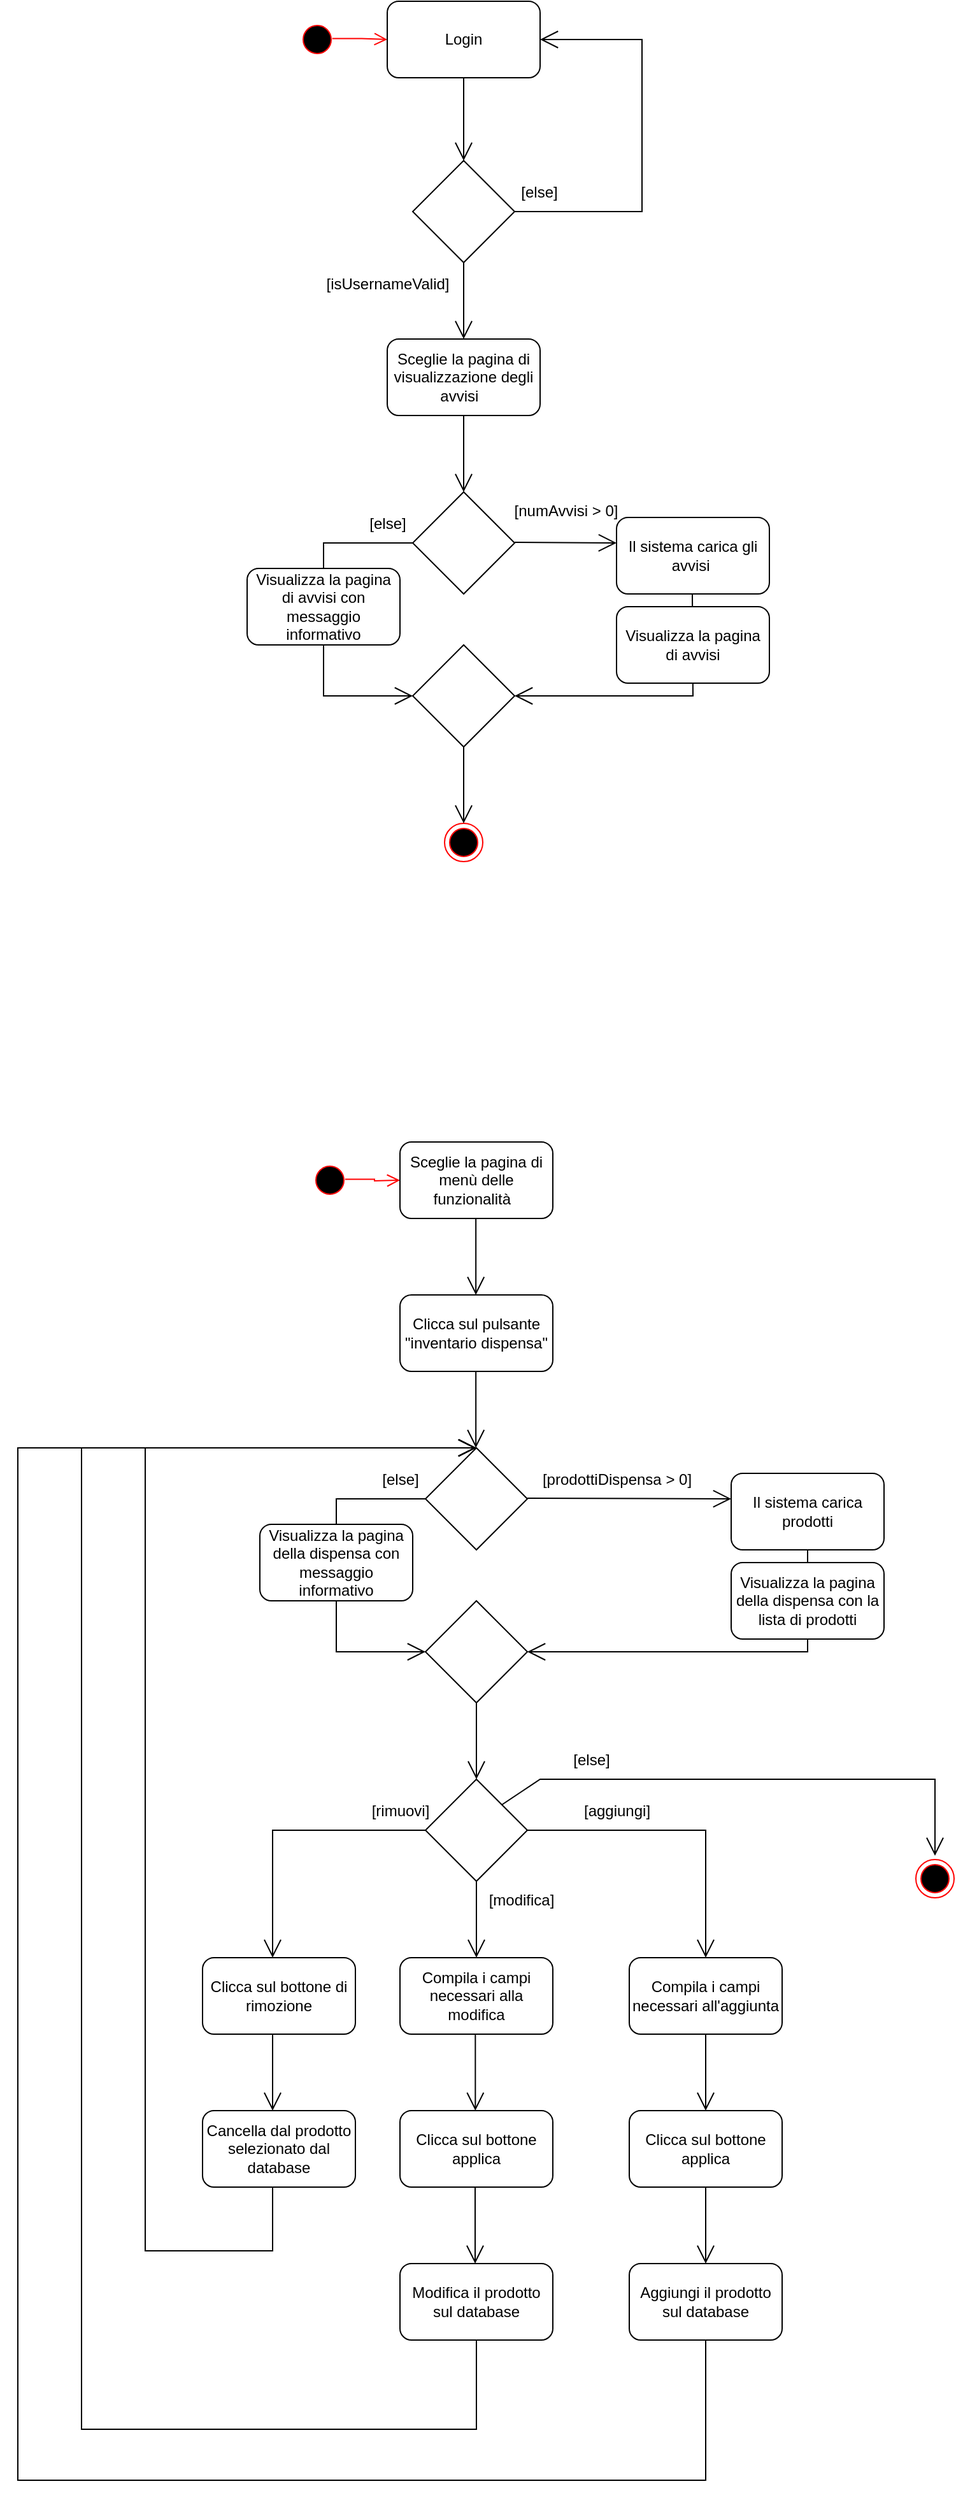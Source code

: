 <mxfile version="20.7.4" type="device"><diagram id="KA4t7eApknzeJlYTGvI5" name="Pagina-1"><mxGraphModel dx="1687" dy="901" grid="1" gridSize="10" guides="1" tooltips="1" connect="1" arrows="1" fold="1" page="1" pageScale="1" pageWidth="827" pageHeight="1169" math="0" shadow="0"><root><mxCell id="0"/><mxCell id="1" parent="0"/><mxCell id="3mDbjksVKFAa3O8sSJ0S-1" value="" style="ellipse;html=1;shape=startState;fillColor=#000000;strokeColor=#ff0000;" vertex="1" parent="1"><mxGeometry x="250" y="80" width="30" height="30" as="geometry"/></mxCell><mxCell id="3mDbjksVKFAa3O8sSJ0S-2" value="" style="edgeStyle=orthogonalEdgeStyle;html=1;verticalAlign=bottom;endArrow=open;endSize=8;strokeColor=#ff0000;rounded=0;entryX=0;entryY=0.5;entryDx=0;entryDy=0;exitX=0.895;exitY=0.477;exitDx=0;exitDy=0;exitPerimeter=0;" edge="1" source="3mDbjksVKFAa3O8sSJ0S-1" parent="1" target="3mDbjksVKFAa3O8sSJ0S-3"><mxGeometry relative="1" as="geometry"><mxPoint x="290" y="95" as="targetPoint"/></mxGeometry></mxCell><mxCell id="3mDbjksVKFAa3O8sSJ0S-3" value="Login" style="rounded=1;whiteSpace=wrap;html=1;" vertex="1" parent="1"><mxGeometry x="320" y="65" width="120" height="60" as="geometry"/></mxCell><mxCell id="3mDbjksVKFAa3O8sSJ0S-8" value="" style="endArrow=open;endFill=1;endSize=12;html=1;rounded=0;entryX=0.5;entryY=0;entryDx=0;entryDy=0;exitX=0.5;exitY=1;exitDx=0;exitDy=0;" edge="1" parent="1" source="3mDbjksVKFAa3O8sSJ0S-3" target="3mDbjksVKFAa3O8sSJ0S-9"><mxGeometry width="160" relative="1" as="geometry"><mxPoint x="330" y="90" as="sourcePoint"/><mxPoint x="380" y="230" as="targetPoint"/></mxGeometry></mxCell><mxCell id="3mDbjksVKFAa3O8sSJ0S-9" value="" style="rhombus;whiteSpace=wrap;html=1;" vertex="1" parent="1"><mxGeometry x="340" y="190" width="80" height="80" as="geometry"/></mxCell><mxCell id="3mDbjksVKFAa3O8sSJ0S-11" value="" style="endArrow=open;endFill=1;endSize=12;html=1;rounded=0;exitX=0.5;exitY=1;exitDx=0;exitDy=0;" edge="1" parent="1" source="3mDbjksVKFAa3O8sSJ0S-9"><mxGeometry x="1" y="-104" width="160" relative="1" as="geometry"><mxPoint x="379.5" y="300" as="sourcePoint"/><mxPoint x="380" y="330" as="targetPoint"/><mxPoint x="74" y="100" as="offset"/></mxGeometry></mxCell><mxCell id="3mDbjksVKFAa3O8sSJ0S-12" value="" style="endArrow=open;endFill=1;endSize=12;html=1;rounded=0;exitX=1;exitY=0.5;exitDx=0;exitDy=0;entryX=1;entryY=0.5;entryDx=0;entryDy=0;" edge="1" parent="1" source="3mDbjksVKFAa3O8sSJ0S-9" target="3mDbjksVKFAa3O8sSJ0S-3"><mxGeometry x="1" y="-104" width="160" relative="1" as="geometry"><mxPoint x="480" y="240" as="sourcePoint"/><mxPoint x="490" y="230" as="targetPoint"/><mxPoint x="74" y="100" as="offset"/><Array as="points"><mxPoint x="520" y="230"/><mxPoint x="520" y="95"/></Array></mxGeometry></mxCell><mxCell id="3mDbjksVKFAa3O8sSJ0S-13" value="[isUsernameValid]" style="text;html=1;align=center;verticalAlign=middle;resizable=0;points=[];autosize=1;strokeColor=none;fillColor=none;" vertex="1" parent="1"><mxGeometry x="260" y="272" width="120" height="30" as="geometry"/></mxCell><mxCell id="3mDbjksVKFAa3O8sSJ0S-14" value="[else]" style="text;html=1;align=center;verticalAlign=middle;resizable=0;points=[];autosize=1;strokeColor=none;fillColor=none;" vertex="1" parent="1"><mxGeometry x="414" y="200" width="50" height="30" as="geometry"/></mxCell><mxCell id="3mDbjksVKFAa3O8sSJ0S-17" value="Sceglie la pagina di visualizzazione degli avvisi&amp;nbsp;&amp;nbsp;" style="rounded=1;whiteSpace=wrap;html=1;" vertex="1" parent="1"><mxGeometry x="320" y="330" width="120" height="60" as="geometry"/></mxCell><mxCell id="3mDbjksVKFAa3O8sSJ0S-18" value="" style="endArrow=open;endFill=1;endSize=12;html=1;rounded=0;exitX=0.5;exitY=1;exitDx=0;exitDy=0;" edge="1" parent="1" source="3mDbjksVKFAa3O8sSJ0S-17"><mxGeometry x="1" y="-104" width="160" relative="1" as="geometry"><mxPoint x="370" y="400" as="sourcePoint"/><mxPoint x="380" y="450" as="targetPoint"/><mxPoint x="74" y="100" as="offset"/></mxGeometry></mxCell><mxCell id="3mDbjksVKFAa3O8sSJ0S-19" value="Il sistema carica gli avvisi&amp;nbsp;" style="rounded=1;whiteSpace=wrap;html=1;" vertex="1" parent="1"><mxGeometry x="500" y="470" width="120" height="60" as="geometry"/></mxCell><mxCell id="3mDbjksVKFAa3O8sSJ0S-20" value="" style="rhombus;whiteSpace=wrap;html=1;" vertex="1" parent="1"><mxGeometry x="340" y="450" width="80" height="80" as="geometry"/></mxCell><mxCell id="3mDbjksVKFAa3O8sSJ0S-22" value="" style="endArrow=open;endFill=1;endSize=12;html=1;rounded=0;exitX=0.5;exitY=1;exitDx=0;exitDy=0;entryX=0;entryY=0.5;entryDx=0;entryDy=0;" edge="1" parent="1" target="3mDbjksVKFAa3O8sSJ0S-31"><mxGeometry x="1" y="-104" width="160" relative="1" as="geometry"><mxPoint x="340" y="490" as="sourcePoint"/><mxPoint x="280" y="490" as="targetPoint"/><mxPoint x="74" y="100" as="offset"/><Array as="points"><mxPoint x="270" y="490"/><mxPoint x="270" y="610"/></Array></mxGeometry></mxCell><mxCell id="3mDbjksVKFAa3O8sSJ0S-23" value="" style="endArrow=open;endFill=1;endSize=12;html=1;rounded=0;exitX=0.5;exitY=1;exitDx=0;exitDy=0;entryX=0;entryY=0.333;entryDx=0;entryDy=0;entryPerimeter=0;" edge="1" parent="1" target="3mDbjksVKFAa3O8sSJ0S-19"><mxGeometry x="1" y="-104" width="160" relative="1" as="geometry"><mxPoint x="420" y="489.5" as="sourcePoint"/><mxPoint x="490" y="490" as="targetPoint"/><mxPoint x="74" y="100" as="offset"/></mxGeometry></mxCell><mxCell id="3mDbjksVKFAa3O8sSJ0S-25" value="[numAvvisi &amp;gt; 0]" style="text;html=1;align=center;verticalAlign=middle;resizable=0;points=[];autosize=1;strokeColor=none;fillColor=none;" vertex="1" parent="1"><mxGeometry x="410" y="450" width="100" height="30" as="geometry"/></mxCell><mxCell id="3mDbjksVKFAa3O8sSJ0S-26" value="[else]" style="text;html=1;align=center;verticalAlign=middle;resizable=0;points=[];autosize=1;strokeColor=none;fillColor=none;" vertex="1" parent="1"><mxGeometry x="295" y="460" width="50" height="30" as="geometry"/></mxCell><mxCell id="3mDbjksVKFAa3O8sSJ0S-29" value="" style="endArrow=open;endFill=1;endSize=12;html=1;rounded=0;exitX=0.5;exitY=1;exitDx=0;exitDy=0;entryX=1;entryY=0.5;entryDx=0;entryDy=0;" edge="1" parent="1" target="3mDbjksVKFAa3O8sSJ0S-31"><mxGeometry x="1" y="-104" width="160" relative="1" as="geometry"><mxPoint x="559.5" y="530" as="sourcePoint"/><mxPoint x="559.5" y="590" as="targetPoint"/><mxPoint x="74" y="100" as="offset"/><Array as="points"><mxPoint x="560" y="610"/></Array></mxGeometry></mxCell><mxCell id="3mDbjksVKFAa3O8sSJ0S-30" value="Visualizza la pagina di avvisi" style="rounded=1;whiteSpace=wrap;html=1;" vertex="1" parent="1"><mxGeometry x="500" y="540" width="120" height="60" as="geometry"/></mxCell><mxCell id="3mDbjksVKFAa3O8sSJ0S-31" value="" style="rhombus;whiteSpace=wrap;html=1;" vertex="1" parent="1"><mxGeometry x="340" y="570" width="80" height="80" as="geometry"/></mxCell><mxCell id="3mDbjksVKFAa3O8sSJ0S-34" value="Visualizza la pagina di avvisi con messaggio informativo" style="rounded=1;whiteSpace=wrap;html=1;" vertex="1" parent="1"><mxGeometry x="210" y="510" width="120" height="60" as="geometry"/></mxCell><mxCell id="3mDbjksVKFAa3O8sSJ0S-35" value="" style="ellipse;html=1;shape=endState;fillColor=#000000;strokeColor=#ff0000;" vertex="1" parent="1"><mxGeometry x="365" y="710" width="30" height="30" as="geometry"/></mxCell><mxCell id="3mDbjksVKFAa3O8sSJ0S-36" value="" style="endArrow=open;endFill=1;endSize=12;html=1;rounded=0;exitX=0.5;exitY=1;exitDx=0;exitDy=0;" edge="1" parent="1"><mxGeometry x="1" y="-104" width="160" relative="1" as="geometry"><mxPoint x="380" y="650" as="sourcePoint"/><mxPoint x="380" y="710" as="targetPoint"/><mxPoint x="74" y="100" as="offset"/></mxGeometry></mxCell><mxCell id="3mDbjksVKFAa3O8sSJ0S-37" value="" style="ellipse;html=1;shape=startState;fillColor=#000000;strokeColor=#ff0000;" vertex="1" parent="1"><mxGeometry x="260" y="975" width="30" height="30" as="geometry"/></mxCell><mxCell id="3mDbjksVKFAa3O8sSJ0S-38" value="" style="edgeStyle=orthogonalEdgeStyle;html=1;verticalAlign=bottom;endArrow=open;endSize=8;strokeColor=#ff0000;rounded=0;entryX=0;entryY=0.5;entryDx=0;entryDy=0;exitX=0.895;exitY=0.477;exitDx=0;exitDy=0;exitPerimeter=0;" edge="1" parent="1" source="3mDbjksVKFAa3O8sSJ0S-37"><mxGeometry relative="1" as="geometry"><mxPoint x="330" y="990" as="targetPoint"/></mxGeometry></mxCell><mxCell id="3mDbjksVKFAa3O8sSJ0S-40" value="Sceglie la pagina di menù delle funzionalità&amp;nbsp;&amp;nbsp;" style="rounded=1;whiteSpace=wrap;html=1;" vertex="1" parent="1"><mxGeometry x="330" y="960" width="120" height="60" as="geometry"/></mxCell><mxCell id="3mDbjksVKFAa3O8sSJ0S-41" value="" style="endArrow=open;endFill=1;endSize=12;html=1;rounded=0;exitX=0.5;exitY=1;exitDx=0;exitDy=0;" edge="1" parent="1"><mxGeometry x="1" y="-104" width="160" relative="1" as="geometry"><mxPoint x="389.58" y="1020" as="sourcePoint"/><mxPoint x="389.58" y="1080" as="targetPoint"/><mxPoint x="74" y="100" as="offset"/></mxGeometry></mxCell><mxCell id="3mDbjksVKFAa3O8sSJ0S-43" value="Clicca sul pulsante &quot;inventario dispensa&quot;" style="rounded=1;whiteSpace=wrap;html=1;" vertex="1" parent="1"><mxGeometry x="330" y="1080" width="120" height="60" as="geometry"/></mxCell><mxCell id="3mDbjksVKFAa3O8sSJ0S-44" value="Il sistema carica prodotti" style="rounded=1;whiteSpace=wrap;html=1;" vertex="1" parent="1"><mxGeometry x="590" y="1220" width="120" height="60" as="geometry"/></mxCell><mxCell id="3mDbjksVKFAa3O8sSJ0S-45" value="" style="rhombus;whiteSpace=wrap;html=1;" vertex="1" parent="1"><mxGeometry x="350" y="1200" width="80" height="80" as="geometry"/></mxCell><mxCell id="3mDbjksVKFAa3O8sSJ0S-46" value="" style="endArrow=open;endFill=1;endSize=12;html=1;rounded=0;exitX=0.5;exitY=1;exitDx=0;exitDy=0;entryX=0;entryY=0.5;entryDx=0;entryDy=0;" edge="1" parent="1" target="3mDbjksVKFAa3O8sSJ0S-52"><mxGeometry x="1" y="-104" width="160" relative="1" as="geometry"><mxPoint x="350" y="1240" as="sourcePoint"/><mxPoint x="290" y="1240" as="targetPoint"/><mxPoint x="74" y="100" as="offset"/><Array as="points"><mxPoint x="280" y="1240"/><mxPoint x="280" y="1360"/></Array></mxGeometry></mxCell><mxCell id="3mDbjksVKFAa3O8sSJ0S-47" value="" style="endArrow=open;endFill=1;endSize=12;html=1;rounded=0;exitX=0.5;exitY=1;exitDx=0;exitDy=0;entryX=0;entryY=0.333;entryDx=0;entryDy=0;entryPerimeter=0;" edge="1" parent="1" target="3mDbjksVKFAa3O8sSJ0S-44"><mxGeometry x="1" y="-104" width="160" relative="1" as="geometry"><mxPoint x="430" y="1239.5" as="sourcePoint"/><mxPoint x="500" y="1240" as="targetPoint"/><mxPoint x="74" y="100" as="offset"/></mxGeometry></mxCell><mxCell id="3mDbjksVKFAa3O8sSJ0S-48" value="[prodottiDispensa &amp;gt; 0]" style="text;html=1;align=center;verticalAlign=middle;resizable=0;points=[];autosize=1;strokeColor=none;fillColor=none;" vertex="1" parent="1"><mxGeometry x="430" y="1210" width="140" height="30" as="geometry"/></mxCell><mxCell id="3mDbjksVKFAa3O8sSJ0S-49" value="[else]" style="text;html=1;align=center;verticalAlign=middle;resizable=0;points=[];autosize=1;strokeColor=none;fillColor=none;" vertex="1" parent="1"><mxGeometry x="305" y="1210" width="50" height="30" as="geometry"/></mxCell><mxCell id="3mDbjksVKFAa3O8sSJ0S-50" value="" style="endArrow=open;endFill=1;endSize=12;html=1;rounded=0;entryX=1;entryY=0.5;entryDx=0;entryDy=0;" edge="1" parent="1" target="3mDbjksVKFAa3O8sSJ0S-52" source="3mDbjksVKFAa3O8sSJ0S-44"><mxGeometry x="1" y="-104" width="160" relative="1" as="geometry"><mxPoint x="569.5" y="1280" as="sourcePoint"/><mxPoint x="569.5" y="1340" as="targetPoint"/><mxPoint x="74" y="100" as="offset"/><Array as="points"><mxPoint x="650" y="1360"/></Array></mxGeometry></mxCell><mxCell id="3mDbjksVKFAa3O8sSJ0S-51" value="Visualizza la pagina della dispensa con la lista di prodotti" style="rounded=1;whiteSpace=wrap;html=1;" vertex="1" parent="1"><mxGeometry x="590" y="1290" width="120" height="60" as="geometry"/></mxCell><mxCell id="3mDbjksVKFAa3O8sSJ0S-52" value="" style="rhombus;whiteSpace=wrap;html=1;" vertex="1" parent="1"><mxGeometry x="350" y="1320" width="80" height="80" as="geometry"/></mxCell><mxCell id="3mDbjksVKFAa3O8sSJ0S-53" value="Visualizza la pagina della dispensa con messaggio informativo" style="rounded=1;whiteSpace=wrap;html=1;" vertex="1" parent="1"><mxGeometry x="220" y="1260" width="120" height="60" as="geometry"/></mxCell><mxCell id="3mDbjksVKFAa3O8sSJ0S-55" value="" style="endArrow=open;endFill=1;endSize=12;html=1;rounded=0;exitX=0.5;exitY=1;exitDx=0;exitDy=0;" edge="1" parent="1"><mxGeometry x="1" y="-104" width="160" relative="1" as="geometry"><mxPoint x="390" y="1400" as="sourcePoint"/><mxPoint x="390" y="1460" as="targetPoint"/><mxPoint x="74" y="100" as="offset"/></mxGeometry></mxCell><mxCell id="3mDbjksVKFAa3O8sSJ0S-56" value="" style="endArrow=open;endFill=1;endSize=12;html=1;rounded=0;exitX=0.5;exitY=1;exitDx=0;exitDy=0;" edge="1" parent="1"><mxGeometry x="1" y="-104" width="160" relative="1" as="geometry"><mxPoint x="389.58" y="1140" as="sourcePoint"/><mxPoint x="389.58" y="1200" as="targetPoint"/><mxPoint x="74" y="100" as="offset"/></mxGeometry></mxCell><mxCell id="3mDbjksVKFAa3O8sSJ0S-57" value="" style="rhombus;whiteSpace=wrap;html=1;" vertex="1" parent="1"><mxGeometry x="350" y="1460" width="80" height="80" as="geometry"/></mxCell><mxCell id="3mDbjksVKFAa3O8sSJ0S-58" value="" style="endArrow=open;endFill=1;endSize=12;html=1;rounded=0;exitX=0.5;exitY=1;exitDx=0;exitDy=0;" edge="1" parent="1"><mxGeometry x="1" y="-104" width="160" relative="1" as="geometry"><mxPoint x="350.0" y="1500" as="sourcePoint"/><mxPoint x="230" y="1600" as="targetPoint"/><mxPoint x="74" y="100" as="offset"/><Array as="points"><mxPoint x="230" y="1500"/></Array></mxGeometry></mxCell><mxCell id="3mDbjksVKFAa3O8sSJ0S-59" value="" style="endArrow=open;endFill=1;endSize=12;html=1;rounded=0;exitX=0.5;exitY=1;exitDx=0;exitDy=0;" edge="1" parent="1"><mxGeometry x="1" y="-104" width="160" relative="1" as="geometry"><mxPoint x="429.17" y="1500" as="sourcePoint"/><mxPoint x="570" y="1600" as="targetPoint"/><mxPoint x="74" y="100" as="offset"/><Array as="points"><mxPoint x="570" y="1500"/></Array></mxGeometry></mxCell><mxCell id="3mDbjksVKFAa3O8sSJ0S-60" value="[rimuovi]" style="text;html=1;align=center;verticalAlign=middle;resizable=0;points=[];autosize=1;strokeColor=none;fillColor=none;" vertex="1" parent="1"><mxGeometry x="295" y="1470" width="70" height="30" as="geometry"/></mxCell><mxCell id="3mDbjksVKFAa3O8sSJ0S-61" value="[aggiungi]" style="text;html=1;align=center;verticalAlign=middle;resizable=0;points=[];autosize=1;strokeColor=none;fillColor=none;" vertex="1" parent="1"><mxGeometry x="460" y="1470" width="80" height="30" as="geometry"/></mxCell><mxCell id="3mDbjksVKFAa3O8sSJ0S-62" value="" style="endArrow=open;endFill=1;endSize=12;html=1;rounded=0;exitX=0.5;exitY=1;exitDx=0;exitDy=0;" edge="1" parent="1"><mxGeometry x="1" y="-104" width="160" relative="1" as="geometry"><mxPoint x="390" y="1540" as="sourcePoint"/><mxPoint x="390" y="1600" as="targetPoint"/><mxPoint x="74" y="100" as="offset"/></mxGeometry></mxCell><mxCell id="3mDbjksVKFAa3O8sSJ0S-63" value="[modifica]" style="text;html=1;align=center;verticalAlign=middle;resizable=0;points=[];autosize=1;strokeColor=none;fillColor=none;" vertex="1" parent="1"><mxGeometry x="390" y="1540" width="70" height="30" as="geometry"/></mxCell><mxCell id="3mDbjksVKFAa3O8sSJ0S-64" value="Clicca sul bottone di rimozione" style="rounded=1;whiteSpace=wrap;html=1;" vertex="1" parent="1"><mxGeometry x="175" y="1600" width="120" height="60" as="geometry"/></mxCell><mxCell id="3mDbjksVKFAa3O8sSJ0S-65" value="Clicca sul bottone applica" style="rounded=1;whiteSpace=wrap;html=1;" vertex="1" parent="1"><mxGeometry x="330" y="1720" width="120" height="60" as="geometry"/></mxCell><mxCell id="3mDbjksVKFAa3O8sSJ0S-67" value="" style="endArrow=open;endFill=1;endSize=12;html=1;rounded=0;exitX=0.5;exitY=1;exitDx=0;exitDy=0;" edge="1" parent="1"><mxGeometry x="1" y="-104" width="160" relative="1" as="geometry"><mxPoint x="230" y="1660" as="sourcePoint"/><mxPoint x="230" y="1720" as="targetPoint"/><mxPoint x="74" y="100" as="offset"/></mxGeometry></mxCell><mxCell id="3mDbjksVKFAa3O8sSJ0S-68" value="Cancella dal prodotto selezionato dal database" style="rounded=1;whiteSpace=wrap;html=1;" vertex="1" parent="1"><mxGeometry x="175" y="1720" width="120" height="60" as="geometry"/></mxCell><mxCell id="3mDbjksVKFAa3O8sSJ0S-69" value="" style="endArrow=open;endFill=1;endSize=12;html=1;rounded=0;exitX=0.5;exitY=1;exitDx=0;exitDy=0;" edge="1" parent="1"><mxGeometry x="1" y="-104" width="160" relative="1" as="geometry"><mxPoint x="230" y="1780" as="sourcePoint"/><mxPoint x="390" y="1200" as="targetPoint"/><mxPoint x="74" y="100" as="offset"/><Array as="points"><mxPoint x="230" y="1830"/><mxPoint x="130" y="1830"/><mxPoint x="130" y="1200"/></Array></mxGeometry></mxCell><mxCell id="3mDbjksVKFAa3O8sSJ0S-71" value="Compila i campi necessari alla modifica" style="rounded=1;whiteSpace=wrap;html=1;" vertex="1" parent="1"><mxGeometry x="330" y="1600" width="120" height="60" as="geometry"/></mxCell><mxCell id="3mDbjksVKFAa3O8sSJ0S-72" value="" style="endArrow=open;endFill=1;endSize=12;html=1;rounded=0;exitX=0.5;exitY=1;exitDx=0;exitDy=0;" edge="1" parent="1"><mxGeometry x="1" y="-104" width="160" relative="1" as="geometry"><mxPoint x="389.17" y="1660" as="sourcePoint"/><mxPoint x="389.17" y="1720" as="targetPoint"/><mxPoint x="74" y="100" as="offset"/></mxGeometry></mxCell><mxCell id="3mDbjksVKFAa3O8sSJ0S-75" value="Compila i campi necessari all'aggiunta" style="rounded=1;whiteSpace=wrap;html=1;" vertex="1" parent="1"><mxGeometry x="510" y="1600" width="120" height="60" as="geometry"/></mxCell><mxCell id="3mDbjksVKFAa3O8sSJ0S-76" value="Clicca sul bottone applica" style="rounded=1;whiteSpace=wrap;html=1;" vertex="1" parent="1"><mxGeometry x="510" y="1720" width="120" height="60" as="geometry"/></mxCell><mxCell id="3mDbjksVKFAa3O8sSJ0S-77" value="" style="endArrow=open;endFill=1;endSize=12;html=1;rounded=0;exitX=0.5;exitY=1;exitDx=0;exitDy=0;" edge="1" parent="1"><mxGeometry x="1" y="-104" width="160" relative="1" as="geometry"><mxPoint x="570.0" y="1660" as="sourcePoint"/><mxPoint x="570.0" y="1720" as="targetPoint"/><mxPoint x="74" y="100" as="offset"/></mxGeometry></mxCell><mxCell id="3mDbjksVKFAa3O8sSJ0S-79" value="Modifica il prodotto sul database" style="rounded=1;whiteSpace=wrap;html=1;" vertex="1" parent="1"><mxGeometry x="330" y="1840" width="120" height="60" as="geometry"/></mxCell><mxCell id="3mDbjksVKFAa3O8sSJ0S-80" value="Aggiungi il prodotto sul database" style="rounded=1;whiteSpace=wrap;html=1;" vertex="1" parent="1"><mxGeometry x="510" y="1840" width="120" height="60" as="geometry"/></mxCell><mxCell id="3mDbjksVKFAa3O8sSJ0S-81" value="" style="endArrow=open;endFill=1;endSize=12;html=1;rounded=0;exitX=0.5;exitY=1;exitDx=0;exitDy=0;" edge="1" parent="1"><mxGeometry x="1" y="-104" width="160" relative="1" as="geometry"><mxPoint x="570" y="1780" as="sourcePoint"/><mxPoint x="570" y="1840" as="targetPoint"/><mxPoint x="74" y="100" as="offset"/></mxGeometry></mxCell><mxCell id="3mDbjksVKFAa3O8sSJ0S-82" value="" style="endArrow=open;endFill=1;endSize=12;html=1;rounded=0;exitX=0.5;exitY=1;exitDx=0;exitDy=0;" edge="1" parent="1"><mxGeometry x="1" y="-104" width="160" relative="1" as="geometry"><mxPoint x="389" y="1780" as="sourcePoint"/><mxPoint x="389" y="1840" as="targetPoint"/><mxPoint x="74" y="100" as="offset"/></mxGeometry></mxCell><mxCell id="3mDbjksVKFAa3O8sSJ0S-84" value="" style="endArrow=open;endFill=1;endSize=12;html=1;rounded=0;exitX=0.5;exitY=1;exitDx=0;exitDy=0;entryX=0.5;entryY=0;entryDx=0;entryDy=0;" edge="1" parent="1" source="3mDbjksVKFAa3O8sSJ0S-79" target="3mDbjksVKFAa3O8sSJ0S-45"><mxGeometry width="160" relative="1" as="geometry"><mxPoint x="359" y="1920" as="sourcePoint"/><mxPoint x="519" y="1920" as="targetPoint"/><Array as="points"><mxPoint x="390" y="1970"/><mxPoint x="80" y="1970"/><mxPoint x="80" y="1200"/></Array></mxGeometry></mxCell><mxCell id="3mDbjksVKFAa3O8sSJ0S-85" value="" style="endArrow=open;endFill=1;endSize=12;html=1;rounded=0;exitX=0.5;exitY=1;exitDx=0;exitDy=0;" edge="1" parent="1" source="3mDbjksVKFAa3O8sSJ0S-80"><mxGeometry width="160" relative="1" as="geometry"><mxPoint x="220" y="1990" as="sourcePoint"/><mxPoint x="390" y="1200" as="targetPoint"/><Array as="points"><mxPoint x="570" y="2010"/><mxPoint x="30" y="2010"/><mxPoint x="30" y="1570"/><mxPoint x="30" y="1200"/></Array></mxGeometry></mxCell><mxCell id="3mDbjksVKFAa3O8sSJ0S-86" value="" style="endArrow=open;endFill=1;endSize=12;html=1;rounded=0;exitX=1;exitY=0;exitDx=0;exitDy=0;" edge="1" parent="1" source="3mDbjksVKFAa3O8sSJ0S-57"><mxGeometry width="160" relative="1" as="geometry"><mxPoint x="210" y="1700" as="sourcePoint"/><mxPoint x="750" y="1520" as="targetPoint"/><Array as="points"><mxPoint x="440" y="1460"/><mxPoint x="750" y="1460"/></Array></mxGeometry></mxCell><mxCell id="3mDbjksVKFAa3O8sSJ0S-87" value="[else]" style="text;html=1;align=center;verticalAlign=middle;resizable=0;points=[];autosize=1;strokeColor=none;fillColor=none;" vertex="1" parent="1"><mxGeometry x="455" y="1430" width="50" height="30" as="geometry"/></mxCell><mxCell id="3mDbjksVKFAa3O8sSJ0S-89" value="" style="ellipse;html=1;shape=endState;fillColor=#000000;strokeColor=#ff0000;direction=south;" vertex="1" parent="1"><mxGeometry x="735" y="1523" width="30" height="30" as="geometry"/></mxCell></root></mxGraphModel></diagram></mxfile>